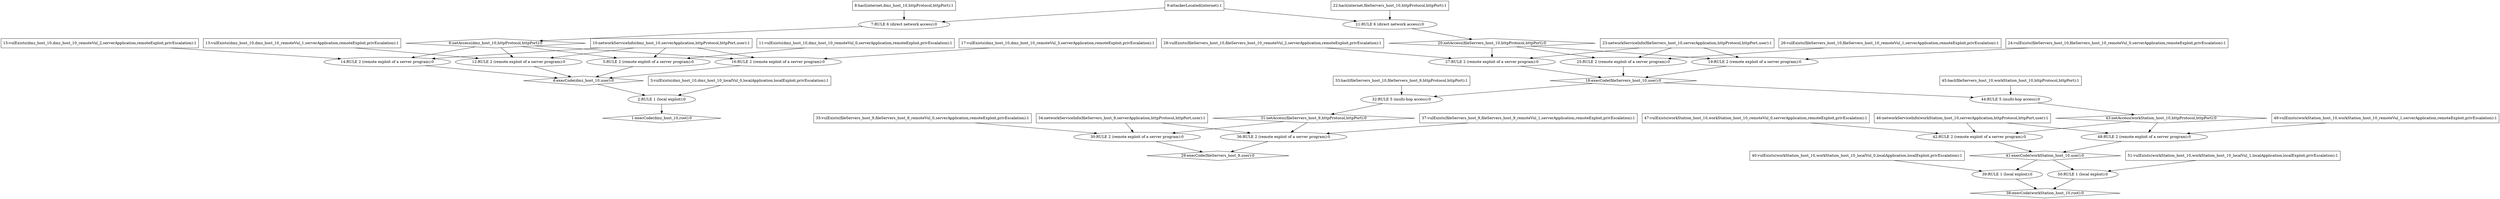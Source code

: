 digraph G {
	1 [label="1:execCode(dmz_host_10,root):0",shape=diamond];
	2 [label="2:RULE 1 (local exploit):0",shape=ellipse];
	3 [label="3:vulExists(dmz_host_10,dmz_host_10_localVul_0,localApplication,localExploit,privEscalation):1",shape=box];
	4 [label="4:execCode(dmz_host_10,user):0",shape=diamond];
	5 [label="5:RULE 2 (remote exploit of a server program):0",shape=ellipse];
	6 [label="6:netAccess(dmz_host_10,httpProtocol,httpPort):0",shape=diamond];
	7 [label="7:RULE 6 (direct network access):0",shape=ellipse];
	8 [label="8:hacl(internet,dmz_host_10,httpProtocol,httpPort):1",shape=box];
	9 [label="9:attackerLocated(internet):1",shape=box];
	10 [label="10:networkServiceInfo(dmz_host_10,serverApplication,httpProtocol,httpPort,user):1",shape=box];
	11 [label="11:vulExists(dmz_host_10,dmz_host_10_remoteVul_0,serverApplication,remoteExploit,privEscalation):1",shape=box];
	12 [label="12:RULE 2 (remote exploit of a server program):0",shape=ellipse];
	13 [label="13:vulExists(dmz_host_10,dmz_host_10_remoteVul_1,serverApplication,remoteExploit,privEscalation):1",shape=box];
	14 [label="14:RULE 2 (remote exploit of a server program):0",shape=ellipse];
	15 [label="15:vulExists(dmz_host_10,dmz_host_10_remoteVul_2,serverApplication,remoteExploit,privEscalation):1",shape=box];
	16 [label="16:RULE 2 (remote exploit of a server program):0",shape=ellipse];
	17 [label="17:vulExists(dmz_host_10,dmz_host_10_remoteVul_3,serverApplication,remoteExploit,privEscalation):1",shape=box];
	18 [label="18:execCode(fileServers_host_10,user):0",shape=diamond];
	19 [label="19:RULE 2 (remote exploit of a server program):0",shape=ellipse];
	20 [label="20:netAccess(fileServers_host_10,httpProtocol,httpPort):0",shape=diamond];
	21 [label="21:RULE 6 (direct network access):0",shape=ellipse];
	22 [label="22:hacl(internet,fileServers_host_10,httpProtocol,httpPort):1",shape=box];
	23 [label="23:networkServiceInfo(fileServers_host_10,serverApplication,httpProtocol,httpPort,user):1",shape=box];
	24 [label="24:vulExists(fileServers_host_10,fileServers_host_10_remoteVul_0,serverApplication,remoteExploit,privEscalation):1",shape=box];
	25 [label="25:RULE 2 (remote exploit of a server program):0",shape=ellipse];
	26 [label="26:vulExists(fileServers_host_10,fileServers_host_10_remoteVul_1,serverApplication,remoteExploit,privEscalation):1",shape=box];
	27 [label="27:RULE 2 (remote exploit of a server program):0",shape=ellipse];
	28 [label="28:vulExists(fileServers_host_10,fileServers_host_10_remoteVul_2,serverApplication,remoteExploit,privEscalation):1",shape=box];
	29 [label="29:execCode(fileServers_host_9,user):0",shape=diamond];
	30 [label="30:RULE 2 (remote exploit of a server program):0",shape=ellipse];
	31 [label="31:netAccess(fileServers_host_9,httpProtocol,httpPort):0",shape=diamond];
	32 [label="32:RULE 5 (multi-hop access):0",shape=ellipse];
	33 [label="33:hacl(fileServers_host_10,fileServers_host_9,httpProtocol,httpPort):1",shape=box];
	34 [label="34:networkServiceInfo(fileServers_host_9,serverApplication,httpProtocol,httpPort,user):1",shape=box];
	35 [label="35:vulExists(fileServers_host_9,fileServers_host_9_remoteVul_0,serverApplication,remoteExploit,privEscalation):1",shape=box];
	36 [label="36:RULE 2 (remote exploit of a server program):0",shape=ellipse];
	37 [label="37:vulExists(fileServers_host_9,fileServers_host_9_remoteVul_1,serverApplication,remoteExploit,privEscalation):1",shape=box];
	38 [label="38:execCode(workStation_host_10,root):0",shape=diamond];
	39 [label="39:RULE 1 (local exploit):0",shape=ellipse];
	40 [label="40:vulExists(workStation_host_10,workStation_host_10_localVul_0,localApplication,localExploit,privEscalation):1",shape=box];
	41 [label="41:execCode(workStation_host_10,user):0",shape=diamond];
	42 [label="42:RULE 2 (remote exploit of a server program):0",shape=ellipse];
	43 [label="43:netAccess(workStation_host_10,httpProtocol,httpPort):0",shape=diamond];
	44 [label="44:RULE 5 (multi-hop access):0",shape=ellipse];
	45 [label="45:hacl(fileServers_host_10,workStation_host_10,httpProtocol,httpPort):1",shape=box];
	46 [label="46:networkServiceInfo(workStation_host_10,serverApplication,httpProtocol,httpPort,user):1",shape=box];
	47 [label="47:vulExists(workStation_host_10,workStation_host_10_remoteVul_0,serverApplication,remoteExploit,privEscalation):1",shape=box];
	48 [label="48:RULE 2 (remote exploit of a server program):0",shape=ellipse];
	49 [label="49:vulExists(workStation_host_10,workStation_host_10_remoteVul_1,serverApplication,remoteExploit,privEscalation):1",shape=box];
	50 [label="50:RULE 1 (local exploit):0",shape=ellipse];
	51 [label="51:vulExists(workStation_host_10,workStation_host_10_localVul_1,localApplication,localExploit,privEscalation):1",shape=box];
	3 -> 	2;
	8 -> 	7;
	9 -> 	7;
	7 -> 	6;
	6 -> 	5;
	10 -> 	5;
	11 -> 	5;
	5 -> 	4;
	6 -> 	12;
	10 -> 	12;
	13 -> 	12;
	12 -> 	4;
	6 -> 	14;
	10 -> 	14;
	15 -> 	14;
	14 -> 	4;
	6 -> 	16;
	10 -> 	16;
	17 -> 	16;
	16 -> 	4;
	4 -> 	2;
	2 -> 	1;
	22 -> 	21;
	9 -> 	21;
	21 -> 	20;
	20 -> 	19;
	23 -> 	19;
	24 -> 	19;
	19 -> 	18;
	20 -> 	25;
	23 -> 	25;
	26 -> 	25;
	25 -> 	18;
	20 -> 	27;
	23 -> 	27;
	28 -> 	27;
	27 -> 	18;
	33 -> 	32;
	18 -> 	32;
	32 -> 	31;
	31 -> 	30;
	34 -> 	30;
	35 -> 	30;
	30 -> 	29;
	31 -> 	36;
	34 -> 	36;
	37 -> 	36;
	36 -> 	29;
	40 -> 	39;
	45 -> 	44;
	18 -> 	44;
	44 -> 	43;
	43 -> 	42;
	46 -> 	42;
	47 -> 	42;
	42 -> 	41;
	43 -> 	48;
	46 -> 	48;
	49 -> 	48;
	48 -> 	41;
	41 -> 	39;
	39 -> 	38;
	51 -> 	50;
	41 -> 	50;
	50 -> 	38;
}
